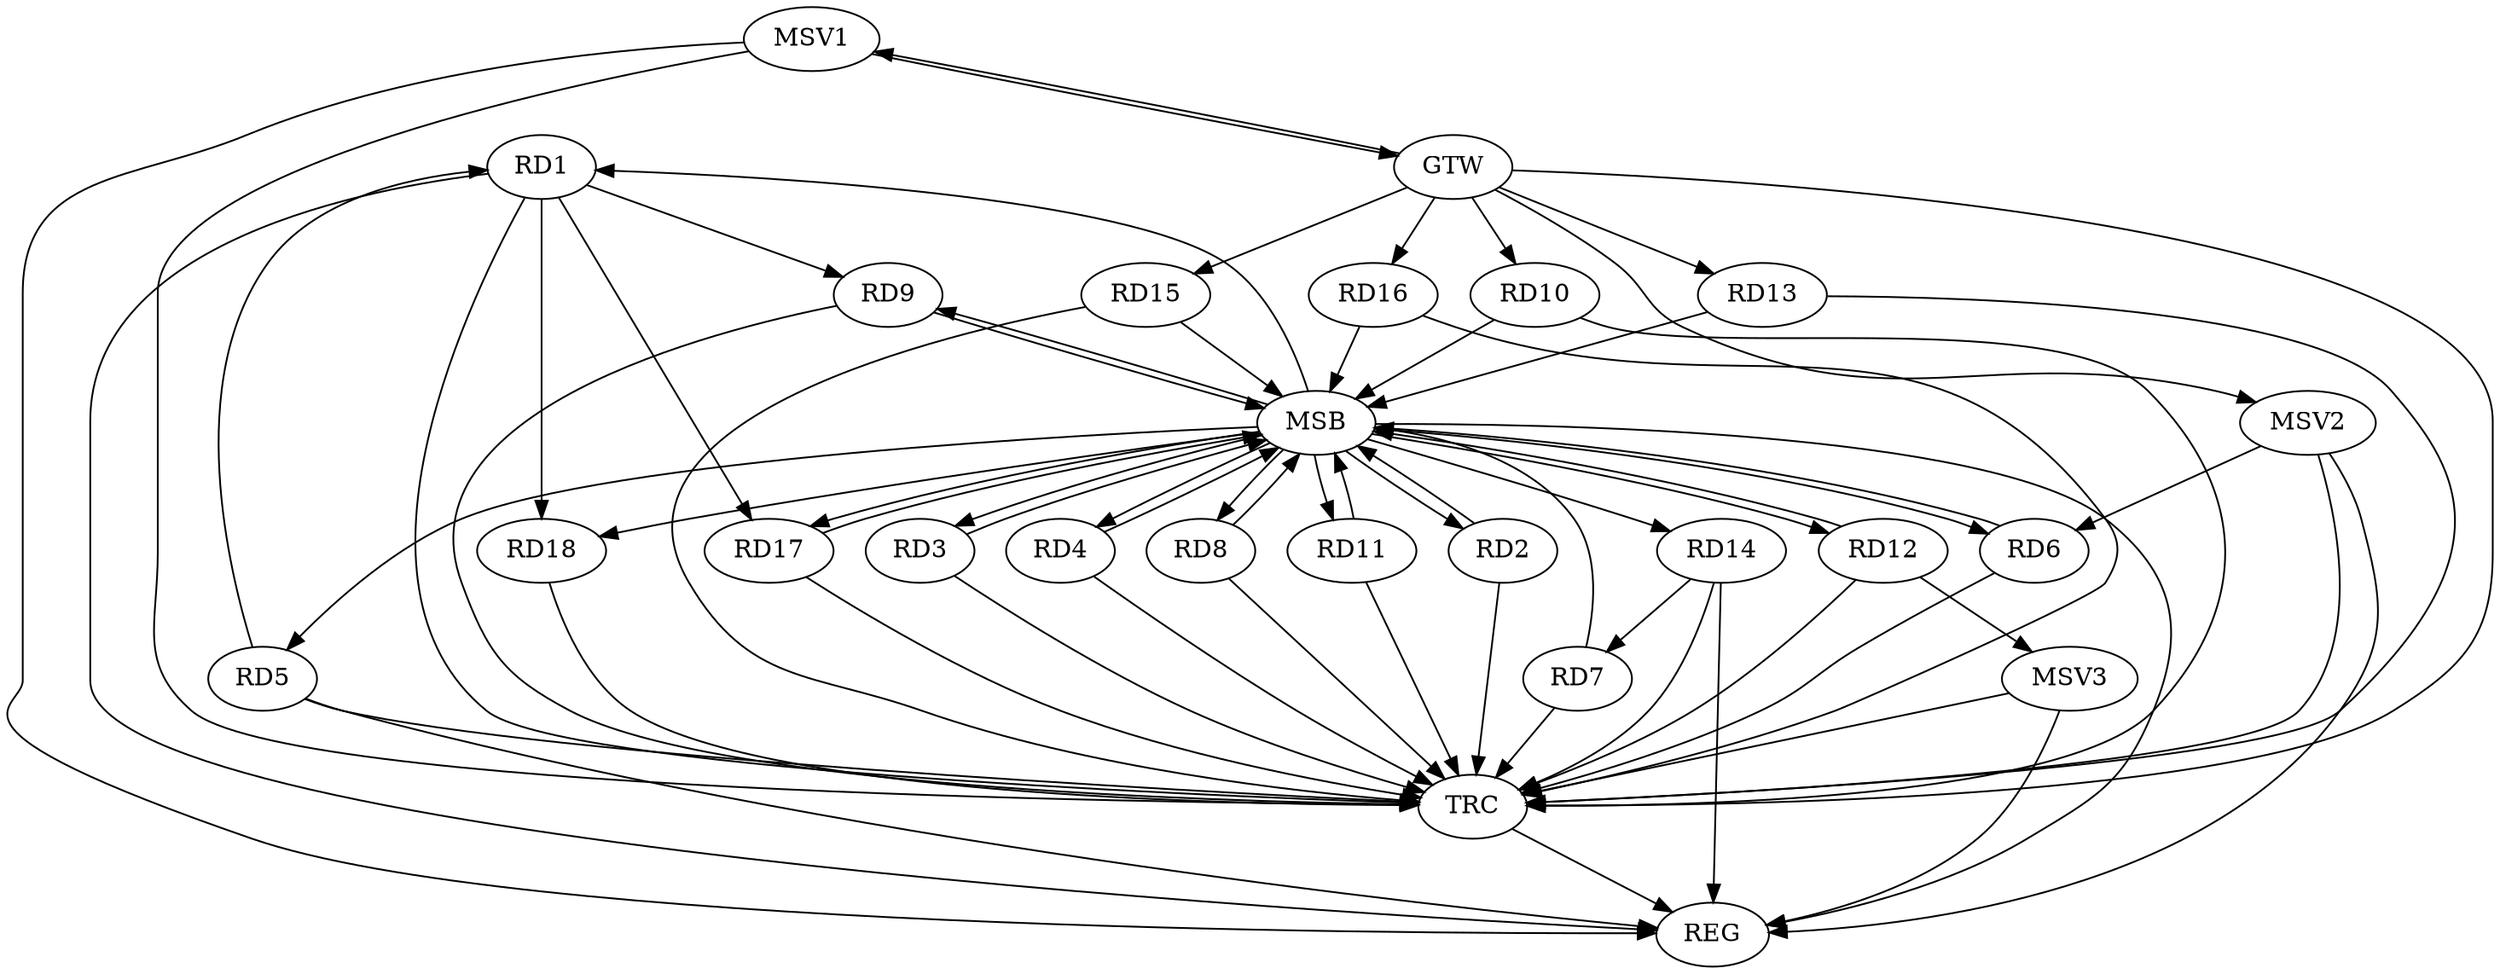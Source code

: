 strict digraph G {
  RD1 [ label="RD1" ];
  RD2 [ label="RD2" ];
  RD3 [ label="RD3" ];
  RD4 [ label="RD4" ];
  RD5 [ label="RD5" ];
  RD6 [ label="RD6" ];
  RD7 [ label="RD7" ];
  RD8 [ label="RD8" ];
  RD9 [ label="RD9" ];
  RD10 [ label="RD10" ];
  RD11 [ label="RD11" ];
  RD12 [ label="RD12" ];
  RD13 [ label="RD13" ];
  RD14 [ label="RD14" ];
  RD15 [ label="RD15" ];
  RD16 [ label="RD16" ];
  RD17 [ label="RD17" ];
  RD18 [ label="RD18" ];
  GTW [ label="GTW" ];
  REG [ label="REG" ];
  MSB [ label="MSB" ];
  TRC [ label="TRC" ];
  MSV1 [ label="MSV1" ];
  MSV2 [ label="MSV2" ];
  MSV3 [ label="MSV3" ];
  RD5 -> RD1;
  RD1 -> RD9;
  RD1 -> RD17;
  RD14 -> RD7;
  GTW -> RD10;
  GTW -> RD13;
  GTW -> RD15;
  GTW -> RD16;
  RD1 -> REG;
  RD5 -> REG;
  RD14 -> REG;
  RD2 -> MSB;
  MSB -> RD14;
  MSB -> REG;
  RD3 -> MSB;
  MSB -> RD1;
  MSB -> RD6;
  MSB -> RD8;
  RD4 -> MSB;
  MSB -> RD11;
  RD6 -> MSB;
  MSB -> RD5;
  MSB -> RD18;
  RD7 -> MSB;
  MSB -> RD4;
  MSB -> RD17;
  RD8 -> MSB;
  MSB -> RD3;
  RD9 -> MSB;
  MSB -> RD12;
  RD10 -> MSB;
  MSB -> RD2;
  RD11 -> MSB;
  RD12 -> MSB;
  MSB -> RD9;
  RD13 -> MSB;
  RD15 -> MSB;
  RD16 -> MSB;
  RD17 -> MSB;
  RD1 -> TRC;
  RD2 -> TRC;
  RD3 -> TRC;
  RD4 -> TRC;
  RD5 -> TRC;
  RD6 -> TRC;
  RD7 -> TRC;
  RD8 -> TRC;
  RD9 -> TRC;
  RD10 -> TRC;
  RD11 -> TRC;
  RD12 -> TRC;
  RD13 -> TRC;
  RD14 -> TRC;
  RD15 -> TRC;
  RD16 -> TRC;
  RD17 -> TRC;
  RD18 -> TRC;
  GTW -> TRC;
  TRC -> REG;
  RD1 -> RD18;
  MSV1 -> GTW;
  GTW -> MSV1;
  MSV1 -> REG;
  MSV1 -> TRC;
  MSV2 -> RD6;
  GTW -> MSV2;
  MSV2 -> REG;
  MSV2 -> TRC;
  RD12 -> MSV3;
  MSV3 -> REG;
  MSV3 -> TRC;
}
